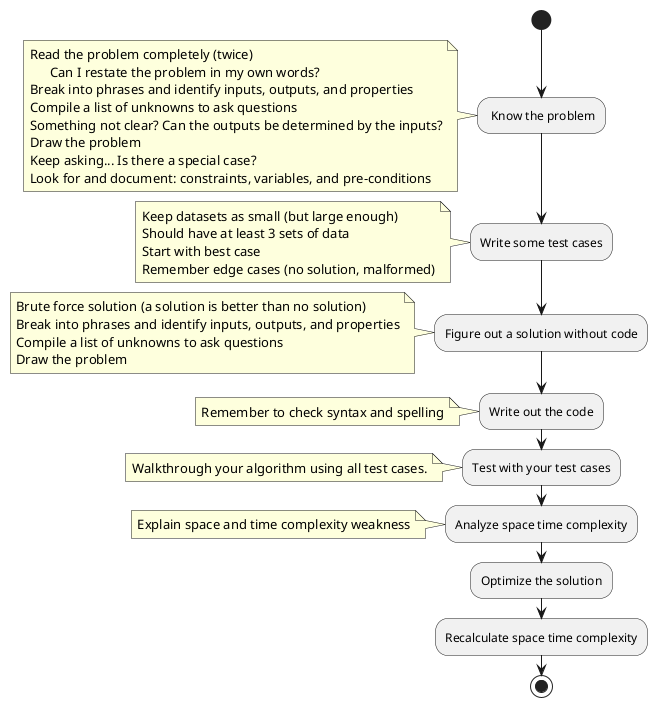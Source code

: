 @startuml
start
    : Know the problem;
	note
		Read the problem completely (twice)
        Can I restate the problem in my own words?
		Break into phrases and identify inputs, outputs, and properties
		Compile a list of unknowns to ask questions
		Something not clear? Can the outputs be determined by the inputs?
		Draw the problem
		Keep asking... Is there a special case?
		Look for and document: constraints, variables, and pre-conditions
	end note
	
    :Write some test cases;
	note
		Keep datasets as small (but large enough)
		Should have at least 3 sets of data
		Start with best case
		Remember edge cases (no solution, malformed)
	end note
	
    :Figure out a solution without code;
	note
		Brute force solution (a solution is better than no solution)
		Break into phrases and identify inputs, outputs, and properties
		Compile a list of unknowns to ask questions
		Draw the problem
	end note
	
    :Write out the code;
	note
		Remember to check syntax and spelling
	end note
	
    :Test with your test cases;
	note
		Walkthrough your algorithm using all test cases.
	end note
	
    :Analyze space time complexity;
	note
		Explain space and time complexity weakness
	end note
	
    :Optimize the solution;
	
    :Recalculate space time complexity;
stop
@enduml
